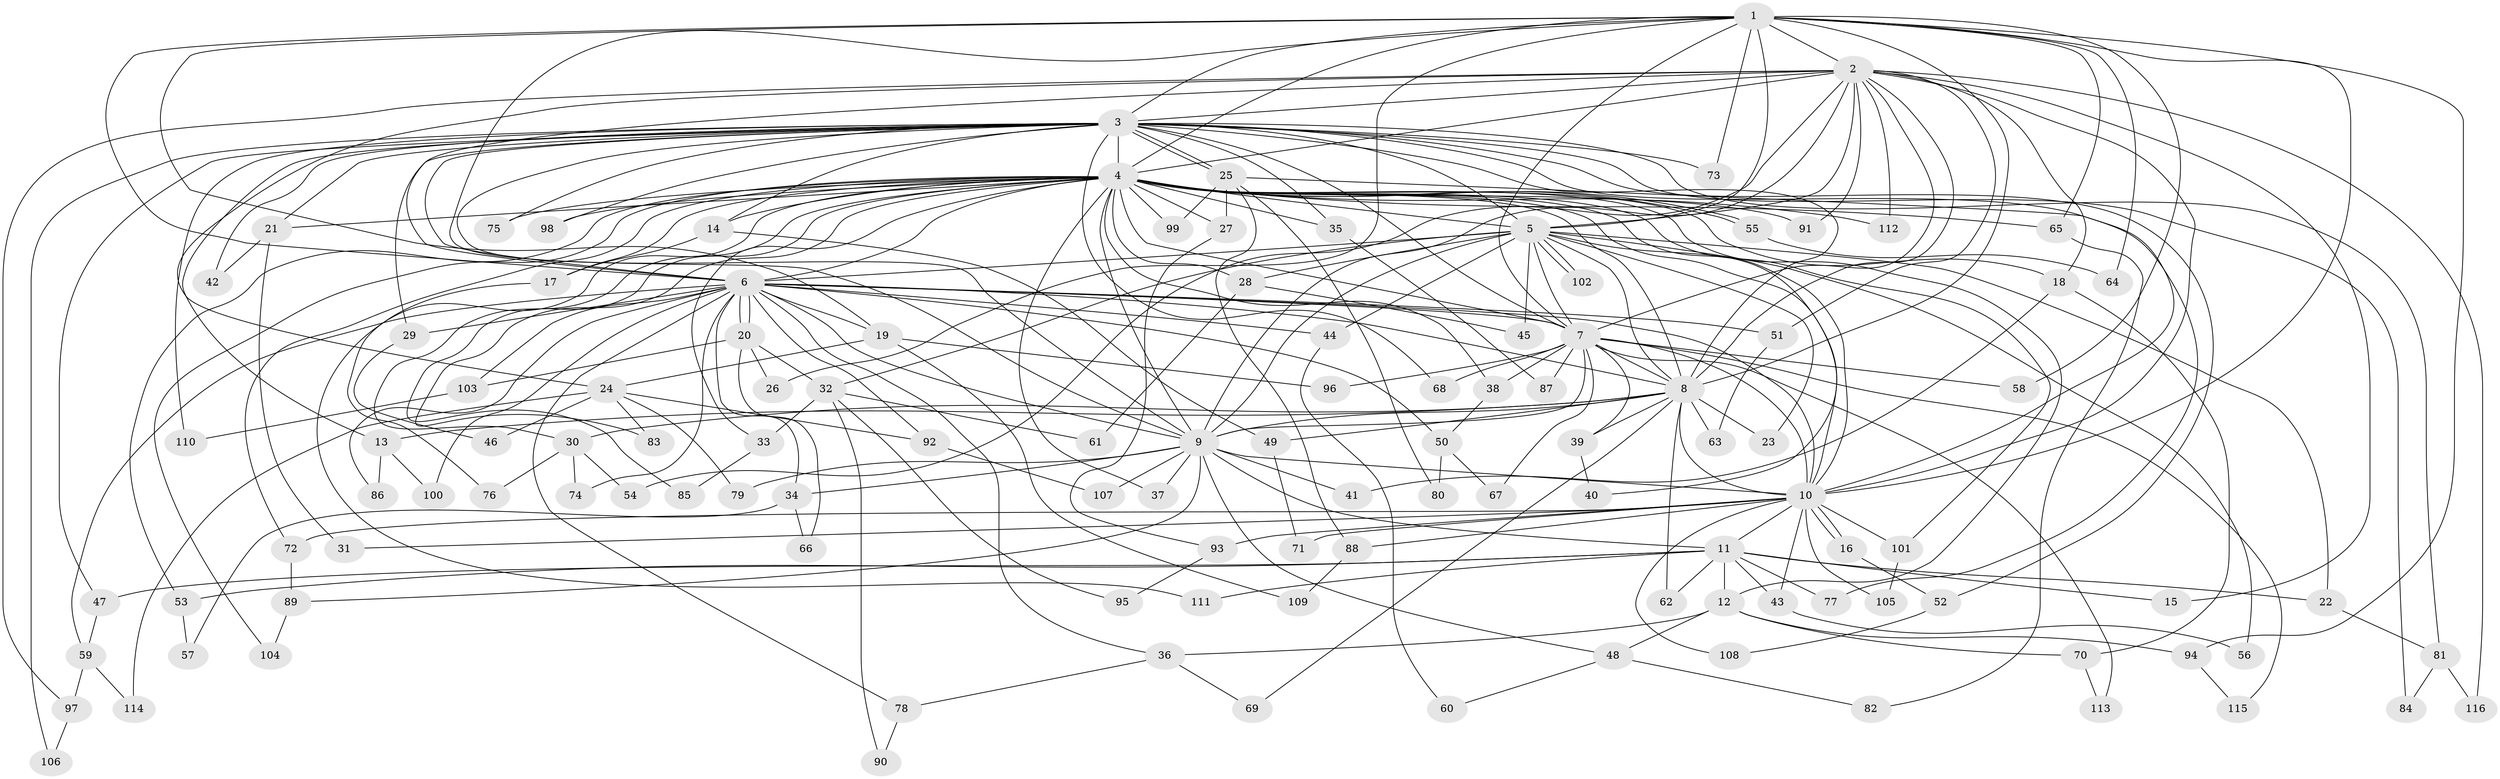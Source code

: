 // Generated by graph-tools (version 1.1) at 2025/25/03/09/25 03:25:46]
// undirected, 116 vertices, 257 edges
graph export_dot {
graph [start="1"]
  node [color=gray90,style=filled];
  1;
  2;
  3;
  4;
  5;
  6;
  7;
  8;
  9;
  10;
  11;
  12;
  13;
  14;
  15;
  16;
  17;
  18;
  19;
  20;
  21;
  22;
  23;
  24;
  25;
  26;
  27;
  28;
  29;
  30;
  31;
  32;
  33;
  34;
  35;
  36;
  37;
  38;
  39;
  40;
  41;
  42;
  43;
  44;
  45;
  46;
  47;
  48;
  49;
  50;
  51;
  52;
  53;
  54;
  55;
  56;
  57;
  58;
  59;
  60;
  61;
  62;
  63;
  64;
  65;
  66;
  67;
  68;
  69;
  70;
  71;
  72;
  73;
  74;
  75;
  76;
  77;
  78;
  79;
  80;
  81;
  82;
  83;
  84;
  85;
  86;
  87;
  88;
  89;
  90;
  91;
  92;
  93;
  94;
  95;
  96;
  97;
  98;
  99;
  100;
  101;
  102;
  103;
  104;
  105;
  106;
  107;
  108;
  109;
  110;
  111;
  112;
  113;
  114;
  115;
  116;
  1 -- 2;
  1 -- 3;
  1 -- 4;
  1 -- 5;
  1 -- 6;
  1 -- 7;
  1 -- 8;
  1 -- 9;
  1 -- 10;
  1 -- 19;
  1 -- 26;
  1 -- 58;
  1 -- 64;
  1 -- 65;
  1 -- 73;
  1 -- 94;
  2 -- 3;
  2 -- 4;
  2 -- 5;
  2 -- 6;
  2 -- 7;
  2 -- 8;
  2 -- 9;
  2 -- 10;
  2 -- 15;
  2 -- 18;
  2 -- 24;
  2 -- 51;
  2 -- 54;
  2 -- 91;
  2 -- 97;
  2 -- 112;
  2 -- 116;
  3 -- 4;
  3 -- 5;
  3 -- 6;
  3 -- 7;
  3 -- 8;
  3 -- 9;
  3 -- 10;
  3 -- 13;
  3 -- 14;
  3 -- 21;
  3 -- 25;
  3 -- 25;
  3 -- 29;
  3 -- 35;
  3 -- 42;
  3 -- 47;
  3 -- 52;
  3 -- 68;
  3 -- 73;
  3 -- 75;
  3 -- 81;
  3 -- 84;
  3 -- 98;
  3 -- 106;
  3 -- 110;
  4 -- 5;
  4 -- 6;
  4 -- 7;
  4 -- 8;
  4 -- 9;
  4 -- 10;
  4 -- 12;
  4 -- 14;
  4 -- 17;
  4 -- 18;
  4 -- 21;
  4 -- 27;
  4 -- 28;
  4 -- 30;
  4 -- 33;
  4 -- 35;
  4 -- 37;
  4 -- 38;
  4 -- 40;
  4 -- 53;
  4 -- 55;
  4 -- 55;
  4 -- 65;
  4 -- 72;
  4 -- 75;
  4 -- 83;
  4 -- 85;
  4 -- 91;
  4 -- 98;
  4 -- 99;
  4 -- 101;
  4 -- 104;
  4 -- 111;
  4 -- 112;
  5 -- 6;
  5 -- 7;
  5 -- 8;
  5 -- 9;
  5 -- 10;
  5 -- 22;
  5 -- 23;
  5 -- 28;
  5 -- 32;
  5 -- 44;
  5 -- 45;
  5 -- 56;
  5 -- 102;
  5 -- 102;
  6 -- 7;
  6 -- 8;
  6 -- 9;
  6 -- 10;
  6 -- 19;
  6 -- 20;
  6 -- 20;
  6 -- 29;
  6 -- 34;
  6 -- 36;
  6 -- 44;
  6 -- 50;
  6 -- 51;
  6 -- 59;
  6 -- 74;
  6 -- 78;
  6 -- 86;
  6 -- 92;
  6 -- 100;
  6 -- 103;
  7 -- 8;
  7 -- 9;
  7 -- 10;
  7 -- 38;
  7 -- 39;
  7 -- 58;
  7 -- 67;
  7 -- 68;
  7 -- 87;
  7 -- 96;
  7 -- 113;
  7 -- 115;
  8 -- 9;
  8 -- 10;
  8 -- 13;
  8 -- 23;
  8 -- 30;
  8 -- 39;
  8 -- 49;
  8 -- 62;
  8 -- 63;
  8 -- 69;
  9 -- 10;
  9 -- 11;
  9 -- 34;
  9 -- 37;
  9 -- 41;
  9 -- 48;
  9 -- 79;
  9 -- 89;
  9 -- 107;
  10 -- 11;
  10 -- 16;
  10 -- 16;
  10 -- 31;
  10 -- 43;
  10 -- 71;
  10 -- 72;
  10 -- 88;
  10 -- 93;
  10 -- 101;
  10 -- 105;
  10 -- 108;
  11 -- 12;
  11 -- 15;
  11 -- 22;
  11 -- 43;
  11 -- 47;
  11 -- 53;
  11 -- 62;
  11 -- 77;
  11 -- 111;
  12 -- 36;
  12 -- 48;
  12 -- 70;
  12 -- 94;
  13 -- 86;
  13 -- 100;
  14 -- 17;
  14 -- 49;
  16 -- 52;
  17 -- 76;
  18 -- 41;
  18 -- 70;
  19 -- 24;
  19 -- 96;
  19 -- 109;
  20 -- 26;
  20 -- 32;
  20 -- 66;
  20 -- 103;
  21 -- 31;
  21 -- 42;
  22 -- 81;
  24 -- 46;
  24 -- 79;
  24 -- 83;
  24 -- 92;
  24 -- 114;
  25 -- 27;
  25 -- 77;
  25 -- 80;
  25 -- 88;
  25 -- 99;
  27 -- 93;
  28 -- 45;
  28 -- 61;
  29 -- 46;
  30 -- 54;
  30 -- 74;
  30 -- 76;
  32 -- 33;
  32 -- 61;
  32 -- 90;
  32 -- 95;
  33 -- 85;
  34 -- 57;
  34 -- 66;
  35 -- 87;
  36 -- 69;
  36 -- 78;
  38 -- 50;
  39 -- 40;
  43 -- 56;
  44 -- 60;
  47 -- 59;
  48 -- 60;
  48 -- 82;
  49 -- 71;
  50 -- 67;
  50 -- 80;
  51 -- 63;
  52 -- 108;
  53 -- 57;
  55 -- 64;
  59 -- 97;
  59 -- 114;
  65 -- 82;
  70 -- 113;
  72 -- 89;
  78 -- 90;
  81 -- 84;
  81 -- 116;
  88 -- 109;
  89 -- 104;
  92 -- 107;
  93 -- 95;
  94 -- 115;
  97 -- 106;
  101 -- 105;
  103 -- 110;
}
